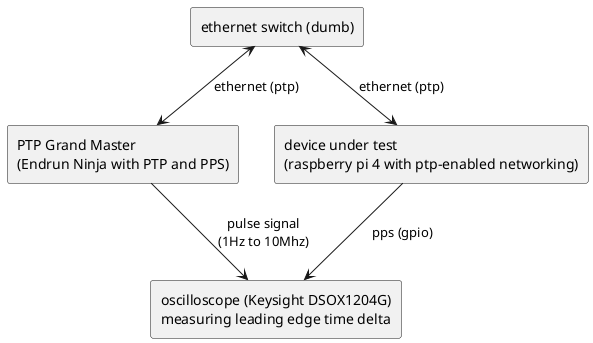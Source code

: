 @startuml
agent ptp_gm [
    PTP Grand Master
    (Endrun Ninja with PTP and PPS)
]
agent switch [
    ethernet switch (dumb)
]
agent dut [
    device under test
    (raspberry pi 4 with ptp-enabled networking)
]

agent scope [
    oscilloscope (Keysight DSOX1204G)
    measuring leading edge time delta
]

switch <--> ptp_gm : ethernet (ptp)
switch <--> dut : ethernet (ptp)
dut --> scope : pps (gpio)
ptp_gm --> scope : pulse signal\n(1Hz to 10Mhz)
@enduml
